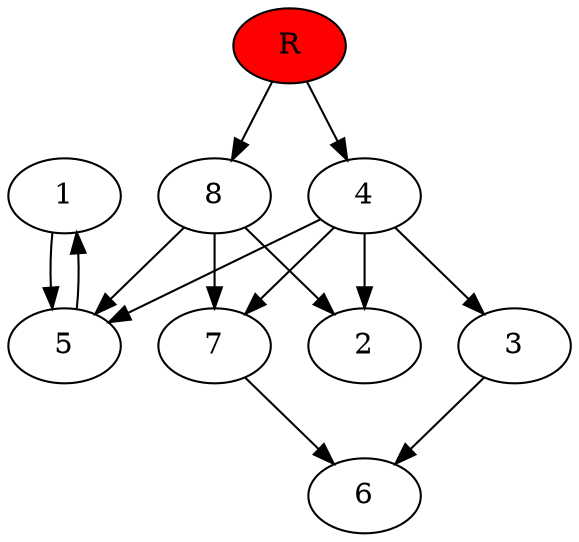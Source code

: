 digraph prb23540 {
	1
	2
	3
	4
	5
	6
	7
	8
	R [fillcolor="#ff0000" style=filled]
	1 -> 5
	3 -> 6
	4 -> 2
	4 -> 3
	4 -> 5
	4 -> 7
	5 -> 1
	7 -> 6
	8 -> 2
	8 -> 5
	8 -> 7
	R -> 4
	R -> 8
}
